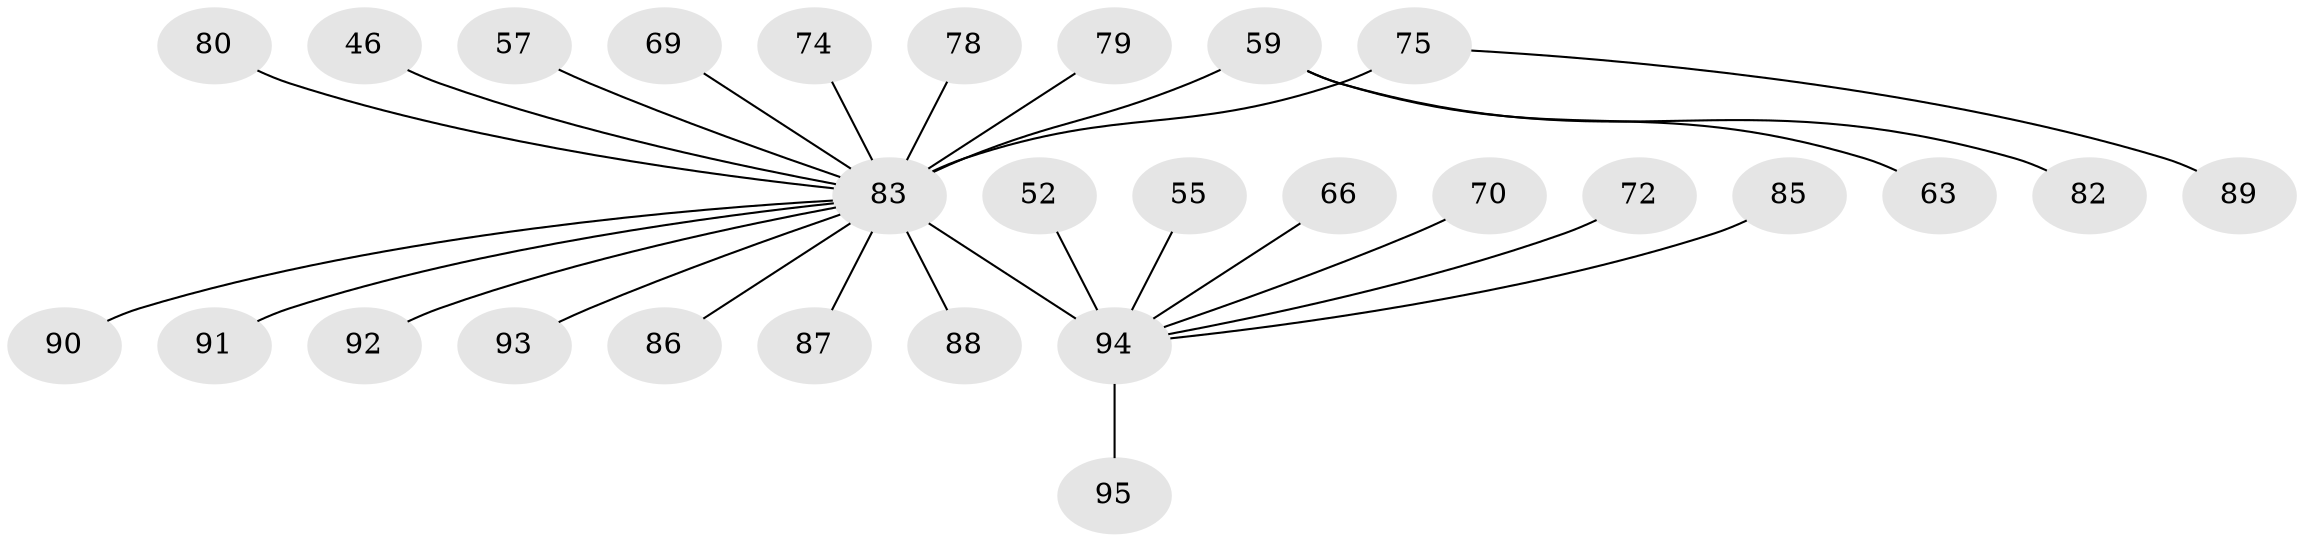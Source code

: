 // original degree distribution, {3: 0.14736842105263157, 16: 0.010526315789473684, 4: 0.021052631578947368, 7: 0.010526315789473684, 11: 0.010526315789473684, 22: 0.010526315789473684, 6: 0.031578947368421054, 19: 0.010526315789473684, 2: 0.14736842105263157, 1: 0.5789473684210527, 5: 0.021052631578947368}
// Generated by graph-tools (version 1.1) at 2025/51/03/04/25 21:51:42]
// undirected, 28 vertices, 27 edges
graph export_dot {
graph [start="1"]
  node [color=gray90,style=filled];
  46;
  52 [super="+33"];
  55;
  57;
  59 [super="+32"];
  63;
  66;
  69 [super="+44"];
  70;
  72;
  74;
  75 [super="+26+48+30+49+58"];
  78 [super="+54+71"];
  79 [super="+39"];
  80;
  82 [super="+37"];
  83 [super="+77+38+81+76+40+43+47+50+53+56+62+64"];
  85;
  86;
  87 [super="+73"];
  88;
  89;
  90 [super="+61"];
  91;
  92;
  93 [super="+9"];
  94 [super="+18+84+10+20+21+22+28+42"];
  95;
  46 -- 83 [weight=2];
  52 -- 94;
  55 -- 94;
  57 -- 83 [weight=3];
  59 -- 82;
  59 -- 83 [weight=5];
  59 -- 63;
  66 -- 94;
  69 -- 83;
  70 -- 94;
  72 -- 94;
  74 -- 83;
  75 -- 89;
  75 -- 83 [weight=4];
  78 -- 83;
  79 -- 83;
  80 -- 83;
  83 -- 86;
  83 -- 94 [weight=11];
  83 -- 87 [weight=2];
  83 -- 88;
  83 -- 90 [weight=2];
  83 -- 91;
  83 -- 92;
  83 -- 93;
  85 -- 94;
  94 -- 95;
}
